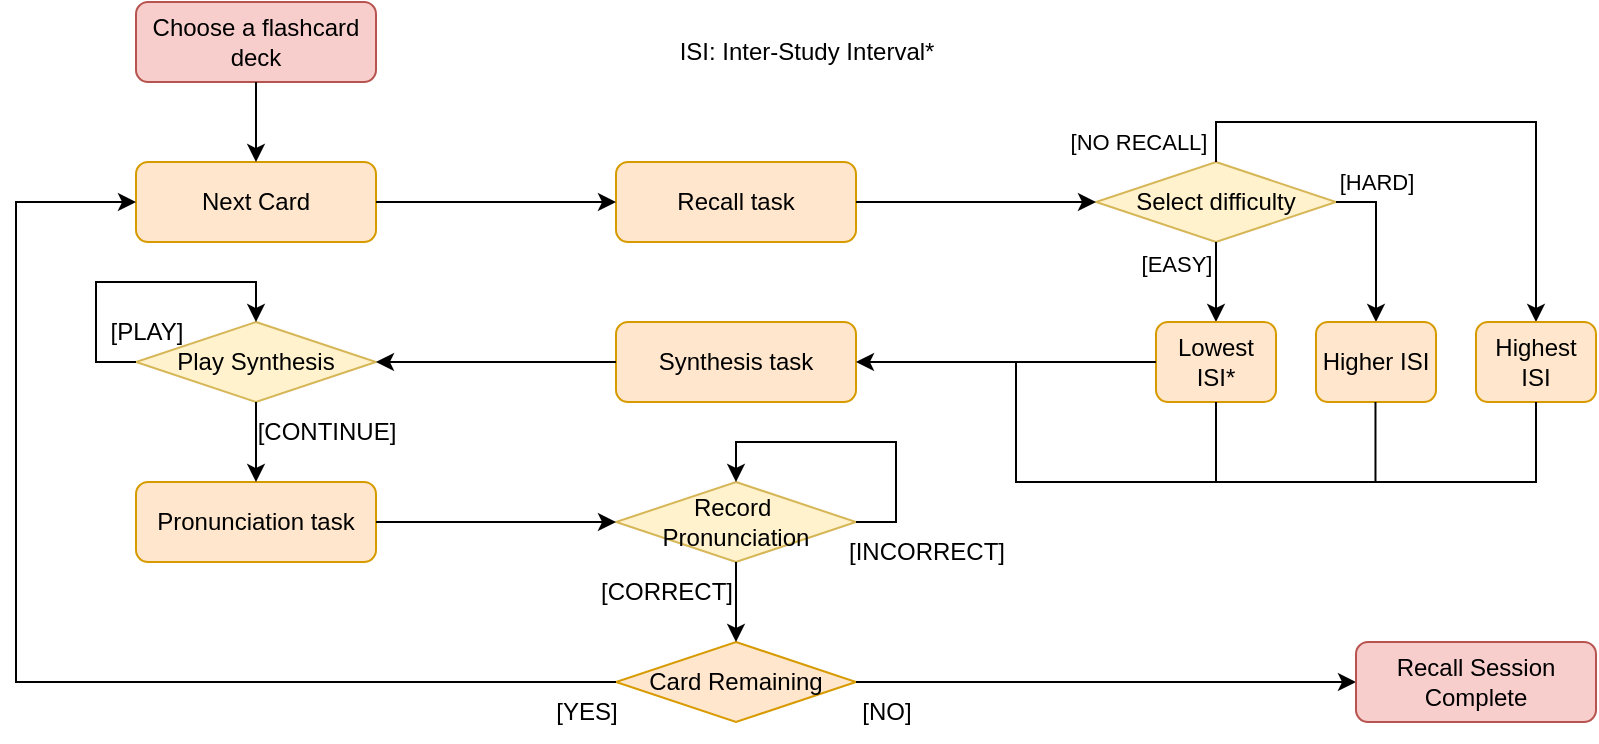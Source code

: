 <mxfile version="24.8.4">
  <diagram name="Page-1" id="ZSWRAqJDoX6B7_IufeN1">
    <mxGraphModel dx="1794" dy="1730" grid="1" gridSize="10" guides="1" tooltips="1" connect="1" arrows="1" fold="1" page="1" pageScale="1" pageWidth="850" pageHeight="1100" math="0" shadow="0">
      <root>
        <mxCell id="0" />
        <mxCell id="1" parent="0" />
        <mxCell id="usHQusqgNDvbkVVCMWfc-1" value="Choose a flashcard deck" style="rounded=1;whiteSpace=wrap;html=1;fillColor=#F8CECC;strokeColor=#b85450;" parent="1" vertex="1">
          <mxGeometry x="40" y="-40" width="120" height="40" as="geometry" />
        </mxCell>
        <mxCell id="usHQusqgNDvbkVVCMWfc-2" value="Recall task" style="rounded=1;whiteSpace=wrap;html=1;fillColor=#ffe6cc;strokeColor=#d79b00;" parent="1" vertex="1">
          <mxGeometry x="280" y="40" width="120" height="40" as="geometry" />
        </mxCell>
        <mxCell id="usHQusqgNDvbkVVCMWfc-3" value="Synthesis task" style="rounded=1;whiteSpace=wrap;html=1;fillColor=#ffe6cc;strokeColor=#d79b00;" parent="1" vertex="1">
          <mxGeometry x="280" y="120" width="120" height="40" as="geometry" />
        </mxCell>
        <mxCell id="usHQusqgNDvbkVVCMWfc-4" value="Pronunciation task" style="rounded=1;whiteSpace=wrap;html=1;fillColor=#ffe6cc;strokeColor=#d79b00;" parent="1" vertex="1">
          <mxGeometry x="40" y="200" width="120" height="40" as="geometry" />
        </mxCell>
        <mxCell id="usHQusqgNDvbkVVCMWfc-6" value="Select difficulty" style="rhombus;whiteSpace=wrap;html=1;fillColor=#fff2cc;strokeColor=#d6b656;" parent="1" vertex="1">
          <mxGeometry x="520" y="40" width="120" height="40" as="geometry" />
        </mxCell>
        <mxCell id="usHQusqgNDvbkVVCMWfc-7" value="" style="endArrow=classic;html=1;rounded=0;exitX=1;exitY=0.5;exitDx=0;exitDy=0;entryX=0;entryY=0.5;entryDx=0;entryDy=0;" parent="1" source="usHQusqgNDvbkVVCMWfc-2" target="usHQusqgNDvbkVVCMWfc-6" edge="1">
          <mxGeometry width="50" height="50" relative="1" as="geometry">
            <mxPoint x="170" y="70" as="sourcePoint" />
            <mxPoint x="290" y="70" as="targetPoint" />
          </mxGeometry>
        </mxCell>
        <mxCell id="usHQusqgNDvbkVVCMWfc-10" value="" style="endArrow=classic;html=1;rounded=0;exitX=0.5;exitY=0;exitDx=0;exitDy=0;entryX=0.5;entryY=0;entryDx=0;entryDy=0;" parent="1" source="usHQusqgNDvbkVVCMWfc-6" target="usHQusqgNDvbkVVCMWfc-18" edge="1">
          <mxGeometry width="50" height="50" relative="1" as="geometry">
            <mxPoint x="570" y="40" as="sourcePoint" />
            <mxPoint x="740" y="120" as="targetPoint" />
            <Array as="points">
              <mxPoint x="580" y="20" />
              <mxPoint x="740" y="20" />
            </Array>
          </mxGeometry>
        </mxCell>
        <mxCell id="usHQusqgNDvbkVVCMWfc-13" value="[NO RECALL]" style="edgeLabel;html=1;align=center;verticalAlign=middle;resizable=0;points=[];" parent="usHQusqgNDvbkVVCMWfc-10" vertex="1" connectable="0">
          <mxGeometry x="-0.248" relative="1" as="geometry">
            <mxPoint x="-125" y="10" as="offset" />
          </mxGeometry>
        </mxCell>
        <mxCell id="usHQusqgNDvbkVVCMWfc-11" value="" style="endArrow=classic;html=1;rounded=0;exitX=1;exitY=0.5;exitDx=0;exitDy=0;entryX=0.5;entryY=0;entryDx=0;entryDy=0;" parent="1" source="usHQusqgNDvbkVVCMWfc-6" target="usHQusqgNDvbkVVCMWfc-17" edge="1">
          <mxGeometry width="50" height="50" relative="1" as="geometry">
            <mxPoint x="620" y="150" as="sourcePoint" />
            <mxPoint x="660" y="120" as="targetPoint" />
            <Array as="points">
              <mxPoint x="660" y="60" />
            </Array>
          </mxGeometry>
        </mxCell>
        <mxCell id="usHQusqgNDvbkVVCMWfc-14" value="[EASY]" style="edgeLabel;html=1;align=center;verticalAlign=middle;resizable=0;points=[];" parent="usHQusqgNDvbkVVCMWfc-11" vertex="1" connectable="0">
          <mxGeometry x="-0.068" y="-1" relative="1" as="geometry">
            <mxPoint x="-99" y="13" as="offset" />
          </mxGeometry>
        </mxCell>
        <mxCell id="usHQusqgNDvbkVVCMWfc-15" value="[HARD]" style="edgeLabel;html=1;align=center;verticalAlign=middle;resizable=0;points=[];" parent="usHQusqgNDvbkVVCMWfc-11" vertex="1" connectable="0">
          <mxGeometry x="-0.023" y="-1" relative="1" as="geometry">
            <mxPoint x="1" y="-29" as="offset" />
          </mxGeometry>
        </mxCell>
        <mxCell id="usHQusqgNDvbkVVCMWfc-12" value="" style="endArrow=classic;html=1;rounded=0;exitX=0.5;exitY=1;exitDx=0;exitDy=0;entryX=0.5;entryY=0;entryDx=0;entryDy=0;" parent="1" source="usHQusqgNDvbkVVCMWfc-6" target="usHQusqgNDvbkVVCMWfc-16" edge="1">
          <mxGeometry width="50" height="50" relative="1" as="geometry">
            <mxPoint x="530" y="150" as="sourcePoint" />
            <mxPoint x="580" y="120" as="targetPoint" />
          </mxGeometry>
        </mxCell>
        <mxCell id="usHQusqgNDvbkVVCMWfc-16" value="Lowest ISI*" style="rounded=1;whiteSpace=wrap;html=1;fillColor=#ffe6cc;strokeColor=#d79b00;" parent="1" vertex="1">
          <mxGeometry x="550" y="120" width="60" height="40" as="geometry" />
        </mxCell>
        <mxCell id="usHQusqgNDvbkVVCMWfc-17" value="Higher ISI" style="rounded=1;whiteSpace=wrap;html=1;fillColor=#ffe6cc;strokeColor=#d79b00;" parent="1" vertex="1">
          <mxGeometry x="630" y="120" width="60" height="40" as="geometry" />
        </mxCell>
        <mxCell id="usHQusqgNDvbkVVCMWfc-18" value="Highest ISI" style="rounded=1;whiteSpace=wrap;html=1;fillColor=#ffe6cc;strokeColor=#d79b00;" parent="1" vertex="1">
          <mxGeometry x="710" y="120" width="60" height="40" as="geometry" />
        </mxCell>
        <mxCell id="usHQusqgNDvbkVVCMWfc-19" value="ISI: Inter-Study Interval*" style="text;html=1;align=center;verticalAlign=middle;resizable=0;points=[];autosize=1;strokeColor=none;fillColor=none;" parent="1" vertex="1">
          <mxGeometry x="300" y="-30" width="150" height="30" as="geometry" />
        </mxCell>
        <mxCell id="usHQusqgNDvbkVVCMWfc-20" value="" style="endArrow=none;html=1;rounded=0;entryX=0.5;entryY=1;entryDx=0;entryDy=0;" parent="1" target="usHQusqgNDvbkVVCMWfc-18" edge="1">
          <mxGeometry width="50" height="50" relative="1" as="geometry">
            <mxPoint x="480" y="140" as="sourcePoint" />
            <mxPoint x="660" y="210" as="targetPoint" />
            <Array as="points">
              <mxPoint x="480" y="200" />
              <mxPoint x="580" y="200" />
              <mxPoint x="660" y="200" />
              <mxPoint x="740" y="200" />
            </Array>
          </mxGeometry>
        </mxCell>
        <mxCell id="usHQusqgNDvbkVVCMWfc-21" value="" style="endArrow=none;html=1;rounded=0;" parent="1" edge="1">
          <mxGeometry width="50" height="50" relative="1" as="geometry">
            <mxPoint x="580" y="200" as="sourcePoint" />
            <mxPoint x="580" y="160" as="targetPoint" />
          </mxGeometry>
        </mxCell>
        <mxCell id="usHQusqgNDvbkVVCMWfc-22" value="" style="endArrow=none;html=1;rounded=0;" parent="1" edge="1">
          <mxGeometry width="50" height="50" relative="1" as="geometry">
            <mxPoint x="659.74" y="200" as="sourcePoint" />
            <mxPoint x="659.74" y="160" as="targetPoint" />
          </mxGeometry>
        </mxCell>
        <mxCell id="usHQusqgNDvbkVVCMWfc-24" value="" style="endArrow=classic;html=1;rounded=0;exitX=0;exitY=0.5;exitDx=0;exitDy=0;" parent="1" source="usHQusqgNDvbkVVCMWfc-16" edge="1">
          <mxGeometry width="50" height="50" relative="1" as="geometry">
            <mxPoint x="470" y="170" as="sourcePoint" />
            <mxPoint x="400" y="140" as="targetPoint" />
          </mxGeometry>
        </mxCell>
        <mxCell id="usHQusqgNDvbkVVCMWfc-25" value="Play Synthesis" style="rhombus;whiteSpace=wrap;html=1;fillColor=#fff2cc;strokeColor=#d6b656;" parent="1" vertex="1">
          <mxGeometry x="40" y="120" width="120" height="40" as="geometry" />
        </mxCell>
        <mxCell id="usHQusqgNDvbkVVCMWfc-27" value="" style="endArrow=classic;html=1;rounded=0;exitX=0;exitY=0.5;exitDx=0;exitDy=0;entryX=0.5;entryY=0;entryDx=0;entryDy=0;" parent="1" source="usHQusqgNDvbkVVCMWfc-25" target="usHQusqgNDvbkVVCMWfc-25" edge="1">
          <mxGeometry width="50" height="50" relative="1" as="geometry">
            <mxPoint x="70" y="220" as="sourcePoint" />
            <mxPoint x="160" y="100" as="targetPoint" />
            <Array as="points">
              <mxPoint x="20" y="140" />
              <mxPoint x="20" y="100" />
              <mxPoint x="100" y="100" />
            </Array>
          </mxGeometry>
        </mxCell>
        <mxCell id="usHQusqgNDvbkVVCMWfc-28" value="[PLAY]" style="text;html=1;align=center;verticalAlign=middle;resizable=0;points=[];autosize=1;strokeColor=none;fillColor=none;" parent="1" vertex="1">
          <mxGeometry x="15" y="110" width="60" height="30" as="geometry" />
        </mxCell>
        <mxCell id="usHQusqgNDvbkVVCMWfc-30" value="" style="endArrow=classic;html=1;rounded=0;exitX=0.5;exitY=1;exitDx=0;exitDy=0;entryX=0.5;entryY=0;entryDx=0;entryDy=0;" parent="1" source="usHQusqgNDvbkVVCMWfc-25" target="usHQusqgNDvbkVVCMWfc-4" edge="1">
          <mxGeometry width="50" height="50" relative="1" as="geometry">
            <mxPoint x="90" y="260" as="sourcePoint" />
            <mxPoint x="100" y="240" as="targetPoint" />
          </mxGeometry>
        </mxCell>
        <mxCell id="usHQusqgNDvbkVVCMWfc-31" value="[CONTINUE]" style="text;html=1;align=center;verticalAlign=middle;resizable=0;points=[];autosize=1;strokeColor=none;fillColor=none;" parent="1" vertex="1">
          <mxGeometry x="90" y="160" width="90" height="30" as="geometry" />
        </mxCell>
        <mxCell id="usHQusqgNDvbkVVCMWfc-32" value="&lt;div&gt;Record&amp;nbsp;&lt;/div&gt;&lt;div&gt;Pronunciation&lt;/div&gt;" style="rhombus;whiteSpace=wrap;html=1;fillColor=#fff2cc;strokeColor=#d6b656;" parent="1" vertex="1">
          <mxGeometry x="280" y="200" width="120" height="40" as="geometry" />
        </mxCell>
        <mxCell id="usHQusqgNDvbkVVCMWfc-33" value="" style="endArrow=classic;html=1;rounded=0;exitX=1;exitY=0.5;exitDx=0;exitDy=0;entryX=0;entryY=0.5;entryDx=0;entryDy=0;" parent="1" source="usHQusqgNDvbkVVCMWfc-4" target="usHQusqgNDvbkVVCMWfc-32" edge="1">
          <mxGeometry width="50" height="50" relative="1" as="geometry">
            <mxPoint x="170" y="270" as="sourcePoint" />
            <mxPoint x="220" y="220" as="targetPoint" />
          </mxGeometry>
        </mxCell>
        <mxCell id="usHQusqgNDvbkVVCMWfc-34" value="" style="endArrow=classic;html=1;rounded=0;exitX=1;exitY=0.5;exitDx=0;exitDy=0;entryX=0.5;entryY=0;entryDx=0;entryDy=0;" parent="1" source="usHQusqgNDvbkVVCMWfc-32" target="usHQusqgNDvbkVVCMWfc-32" edge="1">
          <mxGeometry width="50" height="50" relative="1" as="geometry">
            <mxPoint x="440" y="280" as="sourcePoint" />
            <mxPoint x="300" y="200" as="targetPoint" />
            <Array as="points">
              <mxPoint x="420" y="220" />
              <mxPoint x="420" y="180" />
              <mxPoint x="340" y="180" />
            </Array>
          </mxGeometry>
        </mxCell>
        <mxCell id="usHQusqgNDvbkVVCMWfc-35" value="[INCORRECT]" style="text;html=1;align=center;verticalAlign=middle;resizable=0;points=[];autosize=1;strokeColor=none;fillColor=none;" parent="1" vertex="1">
          <mxGeometry x="385" y="220" width="100" height="30" as="geometry" />
        </mxCell>
        <mxCell id="usHQusqgNDvbkVVCMWfc-37" value="[CORRECT]" style="text;html=1;align=center;verticalAlign=middle;resizable=0;points=[];autosize=1;strokeColor=none;fillColor=none;" parent="1" vertex="1">
          <mxGeometry x="260" y="240" width="90" height="30" as="geometry" />
        </mxCell>
        <mxCell id="usHQusqgNDvbkVVCMWfc-39" value="Next Card" style="rounded=1;whiteSpace=wrap;html=1;fillColor=#ffe6cc;strokeColor=#d79b00;" parent="1" vertex="1">
          <mxGeometry x="40" y="40" width="120" height="40" as="geometry" />
        </mxCell>
        <mxCell id="usHQusqgNDvbkVVCMWfc-40" value="" style="endArrow=classic;html=1;rounded=0;exitX=0.5;exitY=1;exitDx=0;exitDy=0;entryX=0.5;entryY=0;entryDx=0;entryDy=0;" parent="1" source="usHQusqgNDvbkVVCMWfc-1" target="usHQusqgNDvbkVVCMWfc-39" edge="1">
          <mxGeometry width="50" height="50" relative="1" as="geometry">
            <mxPoint x="170" y="30" as="sourcePoint" />
            <mxPoint x="130" y="20" as="targetPoint" />
          </mxGeometry>
        </mxCell>
        <mxCell id="usHQusqgNDvbkVVCMWfc-41" value="" style="endArrow=classic;html=1;rounded=0;exitX=1;exitY=0.5;exitDx=0;exitDy=0;entryX=0;entryY=0.5;entryDx=0;entryDy=0;" parent="1" source="usHQusqgNDvbkVVCMWfc-39" target="usHQusqgNDvbkVVCMWfc-2" edge="1">
          <mxGeometry width="50" height="50" relative="1" as="geometry">
            <mxPoint x="190" y="60" as="sourcePoint" />
            <mxPoint x="240" y="10" as="targetPoint" />
          </mxGeometry>
        </mxCell>
        <mxCell id="usHQusqgNDvbkVVCMWfc-42" value="Card Remaining" style="rhombus;whiteSpace=wrap;html=1;fillColor=#ffe6cc;strokeColor=#d79b00;" parent="1" vertex="1">
          <mxGeometry x="280" y="280" width="120" height="40" as="geometry" />
        </mxCell>
        <mxCell id="usHQusqgNDvbkVVCMWfc-43" value="" style="endArrow=classic;html=1;rounded=0;exitX=0.5;exitY=1;exitDx=0;exitDy=0;entryX=0.5;entryY=0;entryDx=0;entryDy=0;" parent="1" source="usHQusqgNDvbkVVCMWfc-32" target="usHQusqgNDvbkVVCMWfc-42" edge="1">
          <mxGeometry width="50" height="50" relative="1" as="geometry">
            <mxPoint x="370" y="250" as="sourcePoint" />
            <mxPoint x="500" y="260" as="targetPoint" />
          </mxGeometry>
        </mxCell>
        <mxCell id="usHQusqgNDvbkVVCMWfc-44" value="" style="endArrow=classic;html=1;rounded=0;entryX=0;entryY=0.5;entryDx=0;entryDy=0;exitX=0;exitY=0.5;exitDx=0;exitDy=0;" parent="1" source="usHQusqgNDvbkVVCMWfc-42" target="usHQusqgNDvbkVVCMWfc-39" edge="1">
          <mxGeometry width="50" height="50" relative="1" as="geometry">
            <mxPoint x="250" y="280" as="sourcePoint" />
            <mxPoint x="-20" y="40" as="targetPoint" />
            <Array as="points">
              <mxPoint x="-20" y="300" />
              <mxPoint x="-20" y="60" />
            </Array>
          </mxGeometry>
        </mxCell>
        <mxCell id="usHQusqgNDvbkVVCMWfc-45" value="[YES]" style="text;html=1;align=center;verticalAlign=middle;resizable=0;points=[];autosize=1;strokeColor=none;fillColor=none;" parent="1" vertex="1">
          <mxGeometry x="240" y="300" width="50" height="30" as="geometry" />
        </mxCell>
        <mxCell id="usHQusqgNDvbkVVCMWfc-46" value="" style="endArrow=classic;html=1;rounded=0;exitX=1;exitY=0.5;exitDx=0;exitDy=0;entryX=0;entryY=0.5;entryDx=0;entryDy=0;" parent="1" source="usHQusqgNDvbkVVCMWfc-42" target="usHQusqgNDvbkVVCMWfc-47" edge="1">
          <mxGeometry width="50" height="50" relative="1" as="geometry">
            <mxPoint x="460" y="320" as="sourcePoint" />
            <mxPoint x="520" y="300" as="targetPoint" />
          </mxGeometry>
        </mxCell>
        <mxCell id="usHQusqgNDvbkVVCMWfc-47" value="Recall Session Complete" style="rounded=1;whiteSpace=wrap;html=1;fillColor=#F8CECC;strokeColor=#b85450;" parent="1" vertex="1">
          <mxGeometry x="650" y="280" width="120" height="40" as="geometry" />
        </mxCell>
        <mxCell id="usHQusqgNDvbkVVCMWfc-49" value="[NO]" style="text;html=1;align=center;verticalAlign=middle;resizable=0;points=[];autosize=1;strokeColor=none;fillColor=none;" parent="1" vertex="1">
          <mxGeometry x="390" y="300" width="50" height="30" as="geometry" />
        </mxCell>
        <mxCell id="usHQusqgNDvbkVVCMWfc-50" value="" style="endArrow=classic;html=1;rounded=0;exitX=0;exitY=0.5;exitDx=0;exitDy=0;entryX=1;entryY=0.5;entryDx=0;entryDy=0;" parent="1" source="usHQusqgNDvbkVVCMWfc-3" target="usHQusqgNDvbkVVCMWfc-25" edge="1">
          <mxGeometry width="50" height="50" relative="1" as="geometry">
            <mxPoint x="180" y="130" as="sourcePoint" />
            <mxPoint x="230" y="80" as="targetPoint" />
          </mxGeometry>
        </mxCell>
      </root>
    </mxGraphModel>
  </diagram>
</mxfile>
